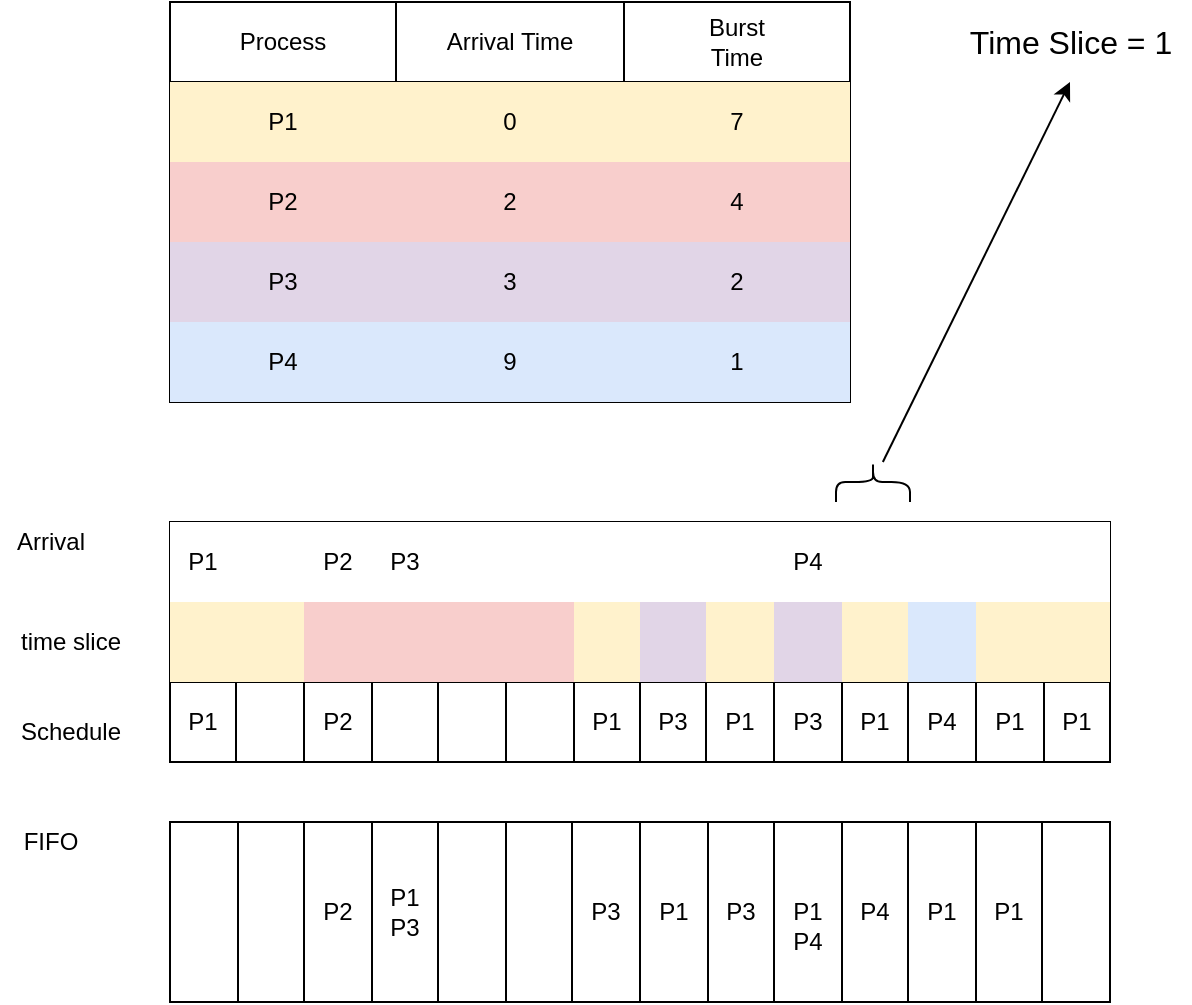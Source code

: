 <mxfile version="13.5.3" type="github">
  <diagram id="Xz5VpQ-nctI5k1B7I2_a" name="Page-1">
    <mxGraphModel dx="746" dy="1020" grid="1" gridSize="10" guides="1" tooltips="1" connect="1" arrows="1" fold="1" page="1" pageScale="1" pageWidth="827" pageHeight="1169" math="0" shadow="0">
      <root>
        <mxCell id="0" />
        <mxCell id="1" parent="0" />
        <mxCell id="ZlWjMlq3aEdvPCdujIfU-1" value="" style="shape=table;html=1;whiteSpace=wrap;startSize=0;container=1;collapsible=0;childLayout=tableLayout;" parent="1" vertex="1">
          <mxGeometry x="190" y="220" width="340" height="200" as="geometry" />
        </mxCell>
        <mxCell id="ZlWjMlq3aEdvPCdujIfU-2" value="" style="shape=partialRectangle;html=1;whiteSpace=wrap;collapsible=0;dropTarget=0;pointerEvents=0;fillColor=none;top=0;left=0;bottom=0;right=0;points=[[0,0.5],[1,0.5]];portConstraint=eastwest;" parent="ZlWjMlq3aEdvPCdujIfU-1" vertex="1">
          <mxGeometry width="340" height="40" as="geometry" />
        </mxCell>
        <mxCell id="ZlWjMlq3aEdvPCdujIfU-3" value="Process" style="shape=partialRectangle;html=1;whiteSpace=wrap;connectable=0;overflow=hidden;fillColor=none;top=0;left=0;bottom=0;right=0;" parent="ZlWjMlq3aEdvPCdujIfU-2" vertex="1">
          <mxGeometry width="113" height="40" as="geometry" />
        </mxCell>
        <mxCell id="ZlWjMlq3aEdvPCdujIfU-4" value="Arrival Time" style="shape=partialRectangle;html=1;whiteSpace=wrap;connectable=0;overflow=hidden;fillColor=none;top=0;left=0;bottom=0;right=0;" parent="ZlWjMlq3aEdvPCdujIfU-2" vertex="1">
          <mxGeometry x="113" width="114" height="40" as="geometry" />
        </mxCell>
        <mxCell id="ZlWjMlq3aEdvPCdujIfU-5" value="Burst&lt;br&gt;Time" style="shape=partialRectangle;html=1;whiteSpace=wrap;connectable=0;overflow=hidden;fillColor=none;top=0;left=0;bottom=0;right=0;" parent="ZlWjMlq3aEdvPCdujIfU-2" vertex="1">
          <mxGeometry x="227" width="113" height="40" as="geometry" />
        </mxCell>
        <mxCell id="ZlWjMlq3aEdvPCdujIfU-6" value="" style="shape=partialRectangle;html=1;whiteSpace=wrap;collapsible=0;dropTarget=0;pointerEvents=0;fillColor=none;top=0;left=0;bottom=0;right=0;points=[[0,0.5],[1,0.5]];portConstraint=eastwest;" parent="ZlWjMlq3aEdvPCdujIfU-1" vertex="1">
          <mxGeometry y="40" width="340" height="40" as="geometry" />
        </mxCell>
        <mxCell id="ZlWjMlq3aEdvPCdujIfU-7" value="P1" style="shape=partialRectangle;html=1;whiteSpace=wrap;connectable=0;overflow=hidden;fillColor=#fff2cc;top=0;left=0;bottom=0;right=0;strokeColor=#d6b656;" parent="ZlWjMlq3aEdvPCdujIfU-6" vertex="1">
          <mxGeometry width="113" height="40" as="geometry" />
        </mxCell>
        <mxCell id="ZlWjMlq3aEdvPCdujIfU-8" value="0" style="shape=partialRectangle;html=1;whiteSpace=wrap;connectable=0;overflow=hidden;fillColor=#fff2cc;top=0;left=0;bottom=0;right=0;strokeColor=#d6b656;" parent="ZlWjMlq3aEdvPCdujIfU-6" vertex="1">
          <mxGeometry x="113" width="114" height="40" as="geometry" />
        </mxCell>
        <mxCell id="ZlWjMlq3aEdvPCdujIfU-9" value="7" style="shape=partialRectangle;html=1;whiteSpace=wrap;connectable=0;overflow=hidden;fillColor=#fff2cc;top=0;left=0;bottom=0;right=0;strokeColor=#d6b656;" parent="ZlWjMlq3aEdvPCdujIfU-6" vertex="1">
          <mxGeometry x="227" width="113" height="40" as="geometry" />
        </mxCell>
        <mxCell id="ZlWjMlq3aEdvPCdujIfU-10" value="" style="shape=partialRectangle;html=1;whiteSpace=wrap;collapsible=0;dropTarget=0;pointerEvents=0;fillColor=none;top=0;left=0;bottom=0;right=0;points=[[0,0.5],[1,0.5]];portConstraint=eastwest;" parent="ZlWjMlq3aEdvPCdujIfU-1" vertex="1">
          <mxGeometry y="80" width="340" height="40" as="geometry" />
        </mxCell>
        <mxCell id="ZlWjMlq3aEdvPCdujIfU-11" value="P2" style="shape=partialRectangle;html=1;whiteSpace=wrap;connectable=0;overflow=hidden;fillColor=#f8cecc;top=0;left=0;bottom=0;right=0;strokeColor=#b85450;" parent="ZlWjMlq3aEdvPCdujIfU-10" vertex="1">
          <mxGeometry width="113" height="40" as="geometry" />
        </mxCell>
        <mxCell id="ZlWjMlq3aEdvPCdujIfU-12" value="2" style="shape=partialRectangle;html=1;whiteSpace=wrap;connectable=0;overflow=hidden;fillColor=#f8cecc;top=0;left=0;bottom=0;right=0;strokeColor=#b85450;" parent="ZlWjMlq3aEdvPCdujIfU-10" vertex="1">
          <mxGeometry x="113" width="114" height="40" as="geometry" />
        </mxCell>
        <mxCell id="ZlWjMlq3aEdvPCdujIfU-13" value="4" style="shape=partialRectangle;html=1;whiteSpace=wrap;connectable=0;overflow=hidden;fillColor=#f8cecc;top=0;left=0;bottom=0;right=0;strokeColor=#b85450;" parent="ZlWjMlq3aEdvPCdujIfU-10" vertex="1">
          <mxGeometry x="227" width="113" height="40" as="geometry" />
        </mxCell>
        <mxCell id="ZlWjMlq3aEdvPCdujIfU-14" value="" style="shape=partialRectangle;html=1;whiteSpace=wrap;collapsible=0;dropTarget=0;pointerEvents=0;fillColor=none;top=0;left=0;bottom=0;right=0;points=[[0,0.5],[1,0.5]];portConstraint=eastwest;" parent="ZlWjMlq3aEdvPCdujIfU-1" vertex="1">
          <mxGeometry y="120" width="340" height="40" as="geometry" />
        </mxCell>
        <mxCell id="ZlWjMlq3aEdvPCdujIfU-15" value="P3" style="shape=partialRectangle;html=1;whiteSpace=wrap;connectable=0;overflow=hidden;fillColor=#e1d5e7;top=0;left=0;bottom=0;right=0;strokeColor=#9673a6;" parent="ZlWjMlq3aEdvPCdujIfU-14" vertex="1">
          <mxGeometry width="113" height="40" as="geometry" />
        </mxCell>
        <mxCell id="ZlWjMlq3aEdvPCdujIfU-16" value="3" style="shape=partialRectangle;html=1;whiteSpace=wrap;connectable=0;overflow=hidden;fillColor=#e1d5e7;top=0;left=0;bottom=0;right=0;strokeColor=#9673a6;" parent="ZlWjMlq3aEdvPCdujIfU-14" vertex="1">
          <mxGeometry x="113" width="114" height="40" as="geometry" />
        </mxCell>
        <mxCell id="ZlWjMlq3aEdvPCdujIfU-17" value="2" style="shape=partialRectangle;html=1;whiteSpace=wrap;connectable=0;overflow=hidden;fillColor=#e1d5e7;top=0;left=0;bottom=0;right=0;strokeColor=#9673a6;" parent="ZlWjMlq3aEdvPCdujIfU-14" vertex="1">
          <mxGeometry x="227" width="113" height="40" as="geometry" />
        </mxCell>
        <mxCell id="ZlWjMlq3aEdvPCdujIfU-18" value="" style="shape=partialRectangle;html=1;whiteSpace=wrap;collapsible=0;dropTarget=0;pointerEvents=0;fillColor=none;top=0;left=0;bottom=0;right=0;points=[[0,0.5],[1,0.5]];portConstraint=eastwest;" parent="ZlWjMlq3aEdvPCdujIfU-1" vertex="1">
          <mxGeometry y="160" width="340" height="40" as="geometry" />
        </mxCell>
        <mxCell id="ZlWjMlq3aEdvPCdujIfU-19" value="P4" style="shape=partialRectangle;html=1;whiteSpace=wrap;connectable=0;overflow=hidden;fillColor=#dae8fc;top=0;left=0;bottom=0;right=0;strokeColor=#6c8ebf;" parent="ZlWjMlq3aEdvPCdujIfU-18" vertex="1">
          <mxGeometry width="113" height="40" as="geometry" />
        </mxCell>
        <mxCell id="ZlWjMlq3aEdvPCdujIfU-20" value="9" style="shape=partialRectangle;html=1;whiteSpace=wrap;connectable=0;overflow=hidden;fillColor=#dae8fc;top=0;left=0;bottom=0;right=0;strokeColor=#6c8ebf;" parent="ZlWjMlq3aEdvPCdujIfU-18" vertex="1">
          <mxGeometry x="113" width="114" height="40" as="geometry" />
        </mxCell>
        <mxCell id="ZlWjMlq3aEdvPCdujIfU-21" value="1" style="shape=partialRectangle;html=1;whiteSpace=wrap;connectable=0;overflow=hidden;fillColor=#dae8fc;top=0;left=0;bottom=0;right=0;strokeColor=#6c8ebf;" parent="ZlWjMlq3aEdvPCdujIfU-18" vertex="1">
          <mxGeometry x="227" width="113" height="40" as="geometry" />
        </mxCell>
        <mxCell id="ZlWjMlq3aEdvPCdujIfU-22" value="" style="shape=table;html=1;whiteSpace=wrap;startSize=0;container=1;collapsible=0;childLayout=tableLayout;" parent="1" vertex="1">
          <mxGeometry x="190" y="480" width="470" height="120" as="geometry" />
        </mxCell>
        <mxCell id="ZlWjMlq3aEdvPCdujIfU-23" style="shape=partialRectangle;html=1;whiteSpace=wrap;collapsible=0;dropTarget=0;pointerEvents=0;fillColor=none;top=0;left=0;bottom=0;right=0;points=[[0,0.5],[1,0.5]];portConstraint=eastwest;" parent="ZlWjMlq3aEdvPCdujIfU-22" vertex="1">
          <mxGeometry width="470" height="40" as="geometry" />
        </mxCell>
        <mxCell id="ZlWjMlq3aEdvPCdujIfU-24" value="P1" style="shape=partialRectangle;html=1;whiteSpace=wrap;connectable=0;overflow=hidden;top=0;left=0;bottom=0;right=0;" parent="ZlWjMlq3aEdvPCdujIfU-23" vertex="1">
          <mxGeometry width="33" height="40" as="geometry" />
        </mxCell>
        <mxCell id="ZlWjMlq3aEdvPCdujIfU-25" style="shape=partialRectangle;html=1;whiteSpace=wrap;connectable=0;overflow=hidden;top=0;left=0;bottom=0;right=0;" parent="ZlWjMlq3aEdvPCdujIfU-23" vertex="1">
          <mxGeometry x="33" width="34" height="40" as="geometry" />
        </mxCell>
        <mxCell id="ZlWjMlq3aEdvPCdujIfU-26" value="P2" style="shape=partialRectangle;html=1;whiteSpace=wrap;connectable=0;overflow=hidden;top=0;left=0;bottom=0;right=0;" parent="ZlWjMlq3aEdvPCdujIfU-23" vertex="1">
          <mxGeometry x="67" width="34" height="40" as="geometry" />
        </mxCell>
        <mxCell id="ZlWjMlq3aEdvPCdujIfU-27" value="P3" style="shape=partialRectangle;html=1;whiteSpace=wrap;connectable=0;overflow=hidden;top=0;left=0;bottom=0;right=0;" parent="ZlWjMlq3aEdvPCdujIfU-23" vertex="1">
          <mxGeometry x="101" width="33" height="40" as="geometry" />
        </mxCell>
        <mxCell id="ZlWjMlq3aEdvPCdujIfU-28" style="shape=partialRectangle;html=1;whiteSpace=wrap;connectable=0;overflow=hidden;top=0;left=0;bottom=0;right=0;" parent="ZlWjMlq3aEdvPCdujIfU-23" vertex="1">
          <mxGeometry x="134" width="34" height="40" as="geometry" />
        </mxCell>
        <mxCell id="ZlWjMlq3aEdvPCdujIfU-29" value="" style="shape=partialRectangle;html=1;whiteSpace=wrap;connectable=0;overflow=hidden;top=0;left=0;bottom=0;right=0;" parent="ZlWjMlq3aEdvPCdujIfU-23" vertex="1">
          <mxGeometry x="168" width="34" height="40" as="geometry" />
        </mxCell>
        <mxCell id="ZlWjMlq3aEdvPCdujIfU-30" style="shape=partialRectangle;html=1;whiteSpace=wrap;connectable=0;overflow=hidden;top=0;left=0;bottom=0;right=0;" parent="ZlWjMlq3aEdvPCdujIfU-23" vertex="1">
          <mxGeometry x="202" width="33" height="40" as="geometry" />
        </mxCell>
        <mxCell id="ZlWjMlq3aEdvPCdujIfU-31" style="shape=partialRectangle;html=1;whiteSpace=wrap;connectable=0;overflow=hidden;top=0;left=0;bottom=0;right=0;" parent="ZlWjMlq3aEdvPCdujIfU-23" vertex="1">
          <mxGeometry x="235" width="33" height="40" as="geometry" />
        </mxCell>
        <mxCell id="ZlWjMlq3aEdvPCdujIfU-32" style="shape=partialRectangle;html=1;whiteSpace=wrap;connectable=0;overflow=hidden;top=0;left=0;bottom=0;right=0;" parent="ZlWjMlq3aEdvPCdujIfU-23" vertex="1">
          <mxGeometry x="268" width="34" height="40" as="geometry" />
        </mxCell>
        <mxCell id="ZlWjMlq3aEdvPCdujIfU-33" value="P4" style="shape=partialRectangle;html=1;whiteSpace=wrap;connectable=0;overflow=hidden;top=0;left=0;bottom=0;right=0;" parent="ZlWjMlq3aEdvPCdujIfU-23" vertex="1">
          <mxGeometry x="302" width="34" height="40" as="geometry" />
        </mxCell>
        <mxCell id="ZlWjMlq3aEdvPCdujIfU-34" style="shape=partialRectangle;html=1;whiteSpace=wrap;connectable=0;overflow=hidden;top=0;left=0;bottom=0;right=0;" parent="ZlWjMlq3aEdvPCdujIfU-23" vertex="1">
          <mxGeometry x="336" width="33" height="40" as="geometry" />
        </mxCell>
        <mxCell id="ZlWjMlq3aEdvPCdujIfU-35" style="shape=partialRectangle;html=1;whiteSpace=wrap;connectable=0;overflow=hidden;top=0;left=0;bottom=0;right=0;" parent="ZlWjMlq3aEdvPCdujIfU-23" vertex="1">
          <mxGeometry x="369" width="34" height="40" as="geometry" />
        </mxCell>
        <mxCell id="ZlWjMlq3aEdvPCdujIfU-36" style="shape=partialRectangle;html=1;whiteSpace=wrap;connectable=0;overflow=hidden;top=0;left=0;bottom=0;right=0;" parent="ZlWjMlq3aEdvPCdujIfU-23" vertex="1">
          <mxGeometry x="403" width="34" height="40" as="geometry" />
        </mxCell>
        <mxCell id="ZlWjMlq3aEdvPCdujIfU-37" style="shape=partialRectangle;html=1;whiteSpace=wrap;connectable=0;overflow=hidden;top=0;left=0;bottom=0;right=0;" parent="ZlWjMlq3aEdvPCdujIfU-23" vertex="1">
          <mxGeometry x="437" width="33" height="40" as="geometry" />
        </mxCell>
        <mxCell id="ZlWjMlq3aEdvPCdujIfU-38" value="" style="shape=partialRectangle;html=1;whiteSpace=wrap;collapsible=0;dropTarget=0;pointerEvents=0;fillColor=none;top=0;left=0;bottom=0;right=0;points=[[0,0.5],[1,0.5]];portConstraint=eastwest;" parent="ZlWjMlq3aEdvPCdujIfU-22" vertex="1">
          <mxGeometry y="40" width="470" height="40" as="geometry" />
        </mxCell>
        <mxCell id="ZlWjMlq3aEdvPCdujIfU-39" value="" style="shape=partialRectangle;html=1;whiteSpace=wrap;connectable=0;overflow=hidden;fillColor=#fff2cc;top=0;left=0;bottom=0;right=0;strokeColor=#d6b656;" parent="ZlWjMlq3aEdvPCdujIfU-38" vertex="1">
          <mxGeometry width="33" height="40" as="geometry" />
        </mxCell>
        <mxCell id="ZlWjMlq3aEdvPCdujIfU-40" value="" style="shape=partialRectangle;html=1;whiteSpace=wrap;connectable=0;overflow=hidden;fillColor=#fff2cc;top=0;left=0;bottom=0;right=0;strokeColor=#d6b656;" parent="ZlWjMlq3aEdvPCdujIfU-38" vertex="1">
          <mxGeometry x="33" width="34" height="40" as="geometry" />
        </mxCell>
        <mxCell id="ZlWjMlq3aEdvPCdujIfU-41" value="" style="shape=partialRectangle;html=1;whiteSpace=wrap;connectable=0;overflow=hidden;fillColor=#f8cecc;top=0;left=0;bottom=0;right=0;strokeColor=#b85450;" parent="ZlWjMlq3aEdvPCdujIfU-38" vertex="1">
          <mxGeometry x="67" width="34" height="40" as="geometry" />
        </mxCell>
        <mxCell id="ZlWjMlq3aEdvPCdujIfU-42" value="" style="shape=partialRectangle;html=1;whiteSpace=wrap;connectable=0;overflow=hidden;fillColor=#f8cecc;top=0;left=0;bottom=0;right=0;strokeColor=#b85450;" parent="ZlWjMlq3aEdvPCdujIfU-38" vertex="1">
          <mxGeometry x="101" width="33" height="40" as="geometry" />
        </mxCell>
        <mxCell id="ZlWjMlq3aEdvPCdujIfU-43" value="" style="shape=partialRectangle;html=1;whiteSpace=wrap;connectable=0;overflow=hidden;fillColor=#f8cecc;top=0;left=0;bottom=0;right=0;strokeColor=#b85450;" parent="ZlWjMlq3aEdvPCdujIfU-38" vertex="1">
          <mxGeometry x="134" width="34" height="40" as="geometry" />
        </mxCell>
        <mxCell id="ZlWjMlq3aEdvPCdujIfU-44" value="" style="shape=partialRectangle;html=1;whiteSpace=wrap;connectable=0;overflow=hidden;fillColor=#f8cecc;top=0;left=0;bottom=0;right=0;strokeColor=#b85450;" parent="ZlWjMlq3aEdvPCdujIfU-38" vertex="1">
          <mxGeometry x="168" width="34" height="40" as="geometry" />
        </mxCell>
        <mxCell id="ZlWjMlq3aEdvPCdujIfU-45" value="" style="shape=partialRectangle;html=1;whiteSpace=wrap;connectable=0;overflow=hidden;fillColor=#fff2cc;top=0;left=0;bottom=0;right=0;strokeColor=#d6b656;" parent="ZlWjMlq3aEdvPCdujIfU-38" vertex="1">
          <mxGeometry x="202" width="33" height="40" as="geometry" />
        </mxCell>
        <mxCell id="ZlWjMlq3aEdvPCdujIfU-46" value="" style="shape=partialRectangle;html=1;whiteSpace=wrap;connectable=0;overflow=hidden;fillColor=#e1d5e7;top=0;left=0;bottom=0;right=0;strokeColor=#9673a6;" parent="ZlWjMlq3aEdvPCdujIfU-38" vertex="1">
          <mxGeometry x="235" width="33" height="40" as="geometry" />
        </mxCell>
        <mxCell id="ZlWjMlq3aEdvPCdujIfU-47" value="" style="shape=partialRectangle;html=1;whiteSpace=wrap;connectable=0;overflow=hidden;fillColor=#fff2cc;top=0;left=0;bottom=0;right=0;strokeColor=#d6b656;" parent="ZlWjMlq3aEdvPCdujIfU-38" vertex="1">
          <mxGeometry x="268" width="34" height="40" as="geometry" />
        </mxCell>
        <mxCell id="ZlWjMlq3aEdvPCdujIfU-48" value="" style="shape=partialRectangle;html=1;whiteSpace=wrap;connectable=0;overflow=hidden;fillColor=#e1d5e7;top=0;left=0;bottom=0;right=0;strokeColor=#9673a6;" parent="ZlWjMlq3aEdvPCdujIfU-38" vertex="1">
          <mxGeometry x="302" width="34" height="40" as="geometry" />
        </mxCell>
        <mxCell id="ZlWjMlq3aEdvPCdujIfU-49" value="" style="shape=partialRectangle;html=1;whiteSpace=wrap;connectable=0;overflow=hidden;fillColor=#fff2cc;top=0;left=0;bottom=0;right=0;strokeColor=#d6b656;" parent="ZlWjMlq3aEdvPCdujIfU-38" vertex="1">
          <mxGeometry x="336" width="33" height="40" as="geometry" />
        </mxCell>
        <mxCell id="ZlWjMlq3aEdvPCdujIfU-50" value="" style="shape=partialRectangle;html=1;whiteSpace=wrap;connectable=0;overflow=hidden;fillColor=#dae8fc;top=0;left=0;bottom=0;right=0;strokeColor=#6c8ebf;" parent="ZlWjMlq3aEdvPCdujIfU-38" vertex="1">
          <mxGeometry x="369" width="34" height="40" as="geometry" />
        </mxCell>
        <mxCell id="ZlWjMlq3aEdvPCdujIfU-51" value="" style="shape=partialRectangle;html=1;whiteSpace=wrap;connectable=0;overflow=hidden;fillColor=#fff2cc;top=0;left=0;bottom=0;right=0;strokeColor=#d6b656;" parent="ZlWjMlq3aEdvPCdujIfU-38" vertex="1">
          <mxGeometry x="403" width="34" height="40" as="geometry" />
        </mxCell>
        <mxCell id="ZlWjMlq3aEdvPCdujIfU-52" value="" style="shape=partialRectangle;html=1;whiteSpace=wrap;connectable=0;overflow=hidden;fillColor=#fff2cc;top=0;left=0;bottom=0;right=0;strokeColor=#d6b656;" parent="ZlWjMlq3aEdvPCdujIfU-38" vertex="1">
          <mxGeometry x="437" width="33" height="40" as="geometry" />
        </mxCell>
        <mxCell id="ZlWjMlq3aEdvPCdujIfU-53" value="" style="shape=partialRectangle;html=1;whiteSpace=wrap;collapsible=0;dropTarget=0;pointerEvents=0;fillColor=none;top=0;left=0;bottom=0;right=0;points=[[0,0.5],[1,0.5]];portConstraint=eastwest;" parent="ZlWjMlq3aEdvPCdujIfU-22" vertex="1">
          <mxGeometry y="80" width="470" height="40" as="geometry" />
        </mxCell>
        <mxCell id="ZlWjMlq3aEdvPCdujIfU-54" value="P1" style="shape=partialRectangle;html=1;whiteSpace=wrap;connectable=0;overflow=hidden;fillColor=none;top=0;left=0;bottom=0;right=0;" parent="ZlWjMlq3aEdvPCdujIfU-53" vertex="1">
          <mxGeometry width="33" height="40" as="geometry" />
        </mxCell>
        <mxCell id="ZlWjMlq3aEdvPCdujIfU-55" value="" style="shape=partialRectangle;html=1;whiteSpace=wrap;connectable=0;overflow=hidden;fillColor=none;top=0;left=0;bottom=0;right=0;" parent="ZlWjMlq3aEdvPCdujIfU-53" vertex="1">
          <mxGeometry x="33" width="34" height="40" as="geometry" />
        </mxCell>
        <mxCell id="ZlWjMlq3aEdvPCdujIfU-56" value="P2" style="shape=partialRectangle;html=1;whiteSpace=wrap;connectable=0;overflow=hidden;fillColor=none;top=0;left=0;bottom=0;right=0;" parent="ZlWjMlq3aEdvPCdujIfU-53" vertex="1">
          <mxGeometry x="67" width="34" height="40" as="geometry" />
        </mxCell>
        <mxCell id="ZlWjMlq3aEdvPCdujIfU-57" value="" style="shape=partialRectangle;html=1;whiteSpace=wrap;connectable=0;overflow=hidden;fillColor=none;top=0;left=0;bottom=0;right=0;" parent="ZlWjMlq3aEdvPCdujIfU-53" vertex="1">
          <mxGeometry x="101" width="33" height="40" as="geometry" />
        </mxCell>
        <mxCell id="ZlWjMlq3aEdvPCdujIfU-58" value="" style="shape=partialRectangle;html=1;whiteSpace=wrap;connectable=0;overflow=hidden;fillColor=none;top=0;left=0;bottom=0;right=0;" parent="ZlWjMlq3aEdvPCdujIfU-53" vertex="1">
          <mxGeometry x="134" width="34" height="40" as="geometry" />
        </mxCell>
        <mxCell id="ZlWjMlq3aEdvPCdujIfU-59" value="" style="shape=partialRectangle;html=1;whiteSpace=wrap;connectable=0;overflow=hidden;fillColor=none;top=0;left=0;bottom=0;right=0;" parent="ZlWjMlq3aEdvPCdujIfU-53" vertex="1">
          <mxGeometry x="168" width="34" height="40" as="geometry" />
        </mxCell>
        <mxCell id="ZlWjMlq3aEdvPCdujIfU-60" value="P1" style="shape=partialRectangle;html=1;whiteSpace=wrap;connectable=0;overflow=hidden;fillColor=none;top=0;left=0;bottom=0;right=0;" parent="ZlWjMlq3aEdvPCdujIfU-53" vertex="1">
          <mxGeometry x="202" width="33" height="40" as="geometry" />
        </mxCell>
        <mxCell id="ZlWjMlq3aEdvPCdujIfU-61" value="P3" style="shape=partialRectangle;html=1;whiteSpace=wrap;connectable=0;overflow=hidden;fillColor=none;top=0;left=0;bottom=0;right=0;" parent="ZlWjMlq3aEdvPCdujIfU-53" vertex="1">
          <mxGeometry x="235" width="33" height="40" as="geometry" />
        </mxCell>
        <mxCell id="ZlWjMlq3aEdvPCdujIfU-62" value="P1" style="shape=partialRectangle;html=1;whiteSpace=wrap;connectable=0;overflow=hidden;fillColor=none;top=0;left=0;bottom=0;right=0;" parent="ZlWjMlq3aEdvPCdujIfU-53" vertex="1">
          <mxGeometry x="268" width="34" height="40" as="geometry" />
        </mxCell>
        <mxCell id="ZlWjMlq3aEdvPCdujIfU-63" value="P3" style="shape=partialRectangle;html=1;whiteSpace=wrap;connectable=0;overflow=hidden;fillColor=none;top=0;left=0;bottom=0;right=0;" parent="ZlWjMlq3aEdvPCdujIfU-53" vertex="1">
          <mxGeometry x="302" width="34" height="40" as="geometry" />
        </mxCell>
        <mxCell id="ZlWjMlq3aEdvPCdujIfU-64" value="P1" style="shape=partialRectangle;html=1;whiteSpace=wrap;connectable=0;overflow=hidden;fillColor=none;top=0;left=0;bottom=0;right=0;" parent="ZlWjMlq3aEdvPCdujIfU-53" vertex="1">
          <mxGeometry x="336" width="33" height="40" as="geometry" />
        </mxCell>
        <mxCell id="ZlWjMlq3aEdvPCdujIfU-65" value="P4" style="shape=partialRectangle;html=1;whiteSpace=wrap;connectable=0;overflow=hidden;fillColor=none;top=0;left=0;bottom=0;right=0;" parent="ZlWjMlq3aEdvPCdujIfU-53" vertex="1">
          <mxGeometry x="369" width="34" height="40" as="geometry" />
        </mxCell>
        <mxCell id="ZlWjMlq3aEdvPCdujIfU-66" value="P1" style="shape=partialRectangle;html=1;whiteSpace=wrap;connectable=0;overflow=hidden;fillColor=none;top=0;left=0;bottom=0;right=0;" parent="ZlWjMlq3aEdvPCdujIfU-53" vertex="1">
          <mxGeometry x="403" width="34" height="40" as="geometry" />
        </mxCell>
        <mxCell id="ZlWjMlq3aEdvPCdujIfU-67" value="P1" style="shape=partialRectangle;html=1;whiteSpace=wrap;connectable=0;overflow=hidden;fillColor=none;top=0;left=0;bottom=0;right=0;" parent="ZlWjMlq3aEdvPCdujIfU-53" vertex="1">
          <mxGeometry x="437" width="33" height="40" as="geometry" />
        </mxCell>
        <mxCell id="ZlWjMlq3aEdvPCdujIfU-68" value="FIFO" style="text;html=1;align=center;verticalAlign=middle;resizable=0;points=[];autosize=1;" parent="1" vertex="1">
          <mxGeometry x="110" y="630" width="40" height="20" as="geometry" />
        </mxCell>
        <mxCell id="ZlWjMlq3aEdvPCdujIfU-69" value="Schedule" style="text;html=1;align=center;verticalAlign=middle;resizable=0;points=[];autosize=1;" parent="1" vertex="1">
          <mxGeometry x="105" y="575" width="70" height="20" as="geometry" />
        </mxCell>
        <mxCell id="ZlWjMlq3aEdvPCdujIfU-70" style="rounded=0;orthogonalLoop=1;jettySize=auto;html=1;" parent="1" source="ZlWjMlq3aEdvPCdujIfU-71" edge="1">
          <mxGeometry relative="1" as="geometry">
            <mxPoint x="640" y="260" as="targetPoint" />
          </mxGeometry>
        </mxCell>
        <mxCell id="ZlWjMlq3aEdvPCdujIfU-71" value="" style="shape=curlyBracket;whiteSpace=wrap;html=1;rounded=1;direction=south;" parent="1" vertex="1">
          <mxGeometry x="523" y="450" width="37" height="20" as="geometry" />
        </mxCell>
        <mxCell id="ZlWjMlq3aEdvPCdujIfU-72" value="&lt;font style=&quot;font-size: 16px&quot;&gt;Time Slice = 1&lt;/font&gt;" style="text;html=1;align=center;verticalAlign=middle;resizable=0;points=[];autosize=1;" parent="1" vertex="1">
          <mxGeometry x="580" y="230" width="120" height="20" as="geometry" />
        </mxCell>
        <mxCell id="ZlWjMlq3aEdvPCdujIfU-73" value="" style="shape=table;html=1;whiteSpace=wrap;startSize=0;container=1;collapsible=0;childLayout=tableLayout;" parent="1" vertex="1">
          <mxGeometry x="190" y="630" width="470" height="90" as="geometry" />
        </mxCell>
        <mxCell id="ZlWjMlq3aEdvPCdujIfU-74" value="" style="shape=partialRectangle;html=1;whiteSpace=wrap;collapsible=0;dropTarget=0;pointerEvents=0;fillColor=none;top=0;left=0;bottom=0;right=0;points=[[0,0.5],[1,0.5]];portConstraint=eastwest;" parent="ZlWjMlq3aEdvPCdujIfU-73" vertex="1">
          <mxGeometry width="470" height="90" as="geometry" />
        </mxCell>
        <mxCell id="ZlWjMlq3aEdvPCdujIfU-75" value="" style="shape=partialRectangle;html=1;whiteSpace=wrap;connectable=0;overflow=hidden;fillColor=none;top=0;left=0;bottom=0;right=0;" parent="ZlWjMlq3aEdvPCdujIfU-74" vertex="1">
          <mxGeometry width="34" height="90" as="geometry" />
        </mxCell>
        <mxCell id="ZlWjMlq3aEdvPCdujIfU-76" value="" style="shape=partialRectangle;html=1;whiteSpace=wrap;connectable=0;overflow=hidden;fillColor=none;top=0;left=0;bottom=0;right=0;" parent="ZlWjMlq3aEdvPCdujIfU-74" vertex="1">
          <mxGeometry x="34" width="33" height="90" as="geometry" />
        </mxCell>
        <mxCell id="ZlWjMlq3aEdvPCdujIfU-77" value="P2" style="shape=partialRectangle;html=1;whiteSpace=wrap;connectable=0;overflow=hidden;fillColor=none;top=0;left=0;bottom=0;right=0;" parent="ZlWjMlq3aEdvPCdujIfU-74" vertex="1">
          <mxGeometry x="67" width="34" height="90" as="geometry" />
        </mxCell>
        <mxCell id="ZlWjMlq3aEdvPCdujIfU-78" value="P1&lt;br&gt;P3" style="shape=partialRectangle;html=1;whiteSpace=wrap;connectable=0;overflow=hidden;fillColor=none;top=0;left=0;bottom=0;right=0;" parent="ZlWjMlq3aEdvPCdujIfU-74" vertex="1">
          <mxGeometry x="101" width="33" height="90" as="geometry" />
        </mxCell>
        <mxCell id="ZlWjMlq3aEdvPCdujIfU-79" value="" style="shape=partialRectangle;html=1;whiteSpace=wrap;connectable=0;overflow=hidden;fillColor=none;top=0;left=0;bottom=0;right=0;" parent="ZlWjMlq3aEdvPCdujIfU-74" vertex="1">
          <mxGeometry x="134" width="34" height="90" as="geometry" />
        </mxCell>
        <mxCell id="ZlWjMlq3aEdvPCdujIfU-80" value="" style="shape=partialRectangle;html=1;whiteSpace=wrap;connectable=0;overflow=hidden;fillColor=none;top=0;left=0;bottom=0;right=0;" parent="ZlWjMlq3aEdvPCdujIfU-74" vertex="1">
          <mxGeometry x="168" width="33" height="90" as="geometry" />
        </mxCell>
        <mxCell id="ZlWjMlq3aEdvPCdujIfU-81" value="P3" style="shape=partialRectangle;html=1;whiteSpace=wrap;connectable=0;overflow=hidden;fillColor=none;top=0;left=0;bottom=0;right=0;" parent="ZlWjMlq3aEdvPCdujIfU-74" vertex="1">
          <mxGeometry x="201" width="34" height="90" as="geometry" />
        </mxCell>
        <mxCell id="ZlWjMlq3aEdvPCdujIfU-82" value="P1" style="shape=partialRectangle;html=1;whiteSpace=wrap;connectable=0;overflow=hidden;fillColor=none;top=0;left=0;bottom=0;right=0;" parent="ZlWjMlq3aEdvPCdujIfU-74" vertex="1">
          <mxGeometry x="235" width="34" height="90" as="geometry" />
        </mxCell>
        <mxCell id="ZlWjMlq3aEdvPCdujIfU-83" value="P3" style="shape=partialRectangle;html=1;whiteSpace=wrap;connectable=0;overflow=hidden;fillColor=none;top=0;left=0;bottom=0;right=0;" parent="ZlWjMlq3aEdvPCdujIfU-74" vertex="1">
          <mxGeometry x="269" width="33" height="90" as="geometry" />
        </mxCell>
        <mxCell id="ZlWjMlq3aEdvPCdujIfU-84" value="&lt;br&gt;P1&lt;br&gt;P4" style="shape=partialRectangle;html=1;whiteSpace=wrap;connectable=0;overflow=hidden;fillColor=none;top=0;left=0;bottom=0;right=0;" parent="ZlWjMlq3aEdvPCdujIfU-74" vertex="1">
          <mxGeometry x="302" width="34" height="90" as="geometry" />
        </mxCell>
        <mxCell id="ZlWjMlq3aEdvPCdujIfU-85" value="P4&lt;br&gt;" style="shape=partialRectangle;html=1;whiteSpace=wrap;connectable=0;overflow=hidden;fillColor=none;top=0;left=0;bottom=0;right=0;" parent="ZlWjMlq3aEdvPCdujIfU-74" vertex="1">
          <mxGeometry x="336" width="33" height="90" as="geometry" />
        </mxCell>
        <mxCell id="ZlWjMlq3aEdvPCdujIfU-86" value="P1" style="shape=partialRectangle;html=1;whiteSpace=wrap;connectable=0;overflow=hidden;fillColor=none;top=0;left=0;bottom=0;right=0;" parent="ZlWjMlq3aEdvPCdujIfU-74" vertex="1">
          <mxGeometry x="369" width="34" height="90" as="geometry" />
        </mxCell>
        <mxCell id="ZlWjMlq3aEdvPCdujIfU-87" value="P1" style="shape=partialRectangle;html=1;whiteSpace=wrap;connectable=0;overflow=hidden;fillColor=none;top=0;left=0;bottom=0;right=0;" parent="ZlWjMlq3aEdvPCdujIfU-74" vertex="1">
          <mxGeometry x="403" width="33" height="90" as="geometry" />
        </mxCell>
        <mxCell id="ZlWjMlq3aEdvPCdujIfU-88" value="" style="shape=partialRectangle;html=1;whiteSpace=wrap;connectable=0;overflow=hidden;fillColor=none;top=0;left=0;bottom=0;right=0;" parent="ZlWjMlq3aEdvPCdujIfU-74" vertex="1">
          <mxGeometry x="436" width="34" height="90" as="geometry" />
        </mxCell>
        <mxCell id="ZlWjMlq3aEdvPCdujIfU-89" value="Arrival" style="text;html=1;align=center;verticalAlign=middle;resizable=0;points=[];autosize=1;" parent="1" vertex="1">
          <mxGeometry x="105" y="480" width="50" height="20" as="geometry" />
        </mxCell>
        <mxCell id="ZlWjMlq3aEdvPCdujIfU-90" value="time slice" style="text;html=1;align=center;verticalAlign=middle;resizable=0;points=[];autosize=1;" parent="1" vertex="1">
          <mxGeometry x="105" y="530" width="70" height="20" as="geometry" />
        </mxCell>
      </root>
    </mxGraphModel>
  </diagram>
</mxfile>
